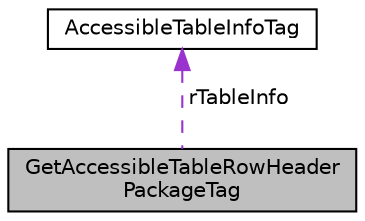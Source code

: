 digraph "GetAccessibleTableRowHeaderPackageTag"
{
 // LATEX_PDF_SIZE
  edge [fontname="Helvetica",fontsize="10",labelfontname="Helvetica",labelfontsize="10"];
  node [fontname="Helvetica",fontsize="10",shape=record];
  Node1 [label="GetAccessibleTableRowHeader\lPackageTag",height=0.2,width=0.4,color="black", fillcolor="grey75", style="filled", fontcolor="black",tooltip=" "];
  Node2 -> Node1 [dir="back",color="darkorchid3",fontsize="10",style="dashed",label=" rTableInfo" ,fontname="Helvetica"];
  Node2 [label="AccessibleTableInfoTag",height=0.2,width=0.4,color="black", fillcolor="white", style="filled",URL="$struct_accessible_table_info_tag.html",tooltip=" "];
}
